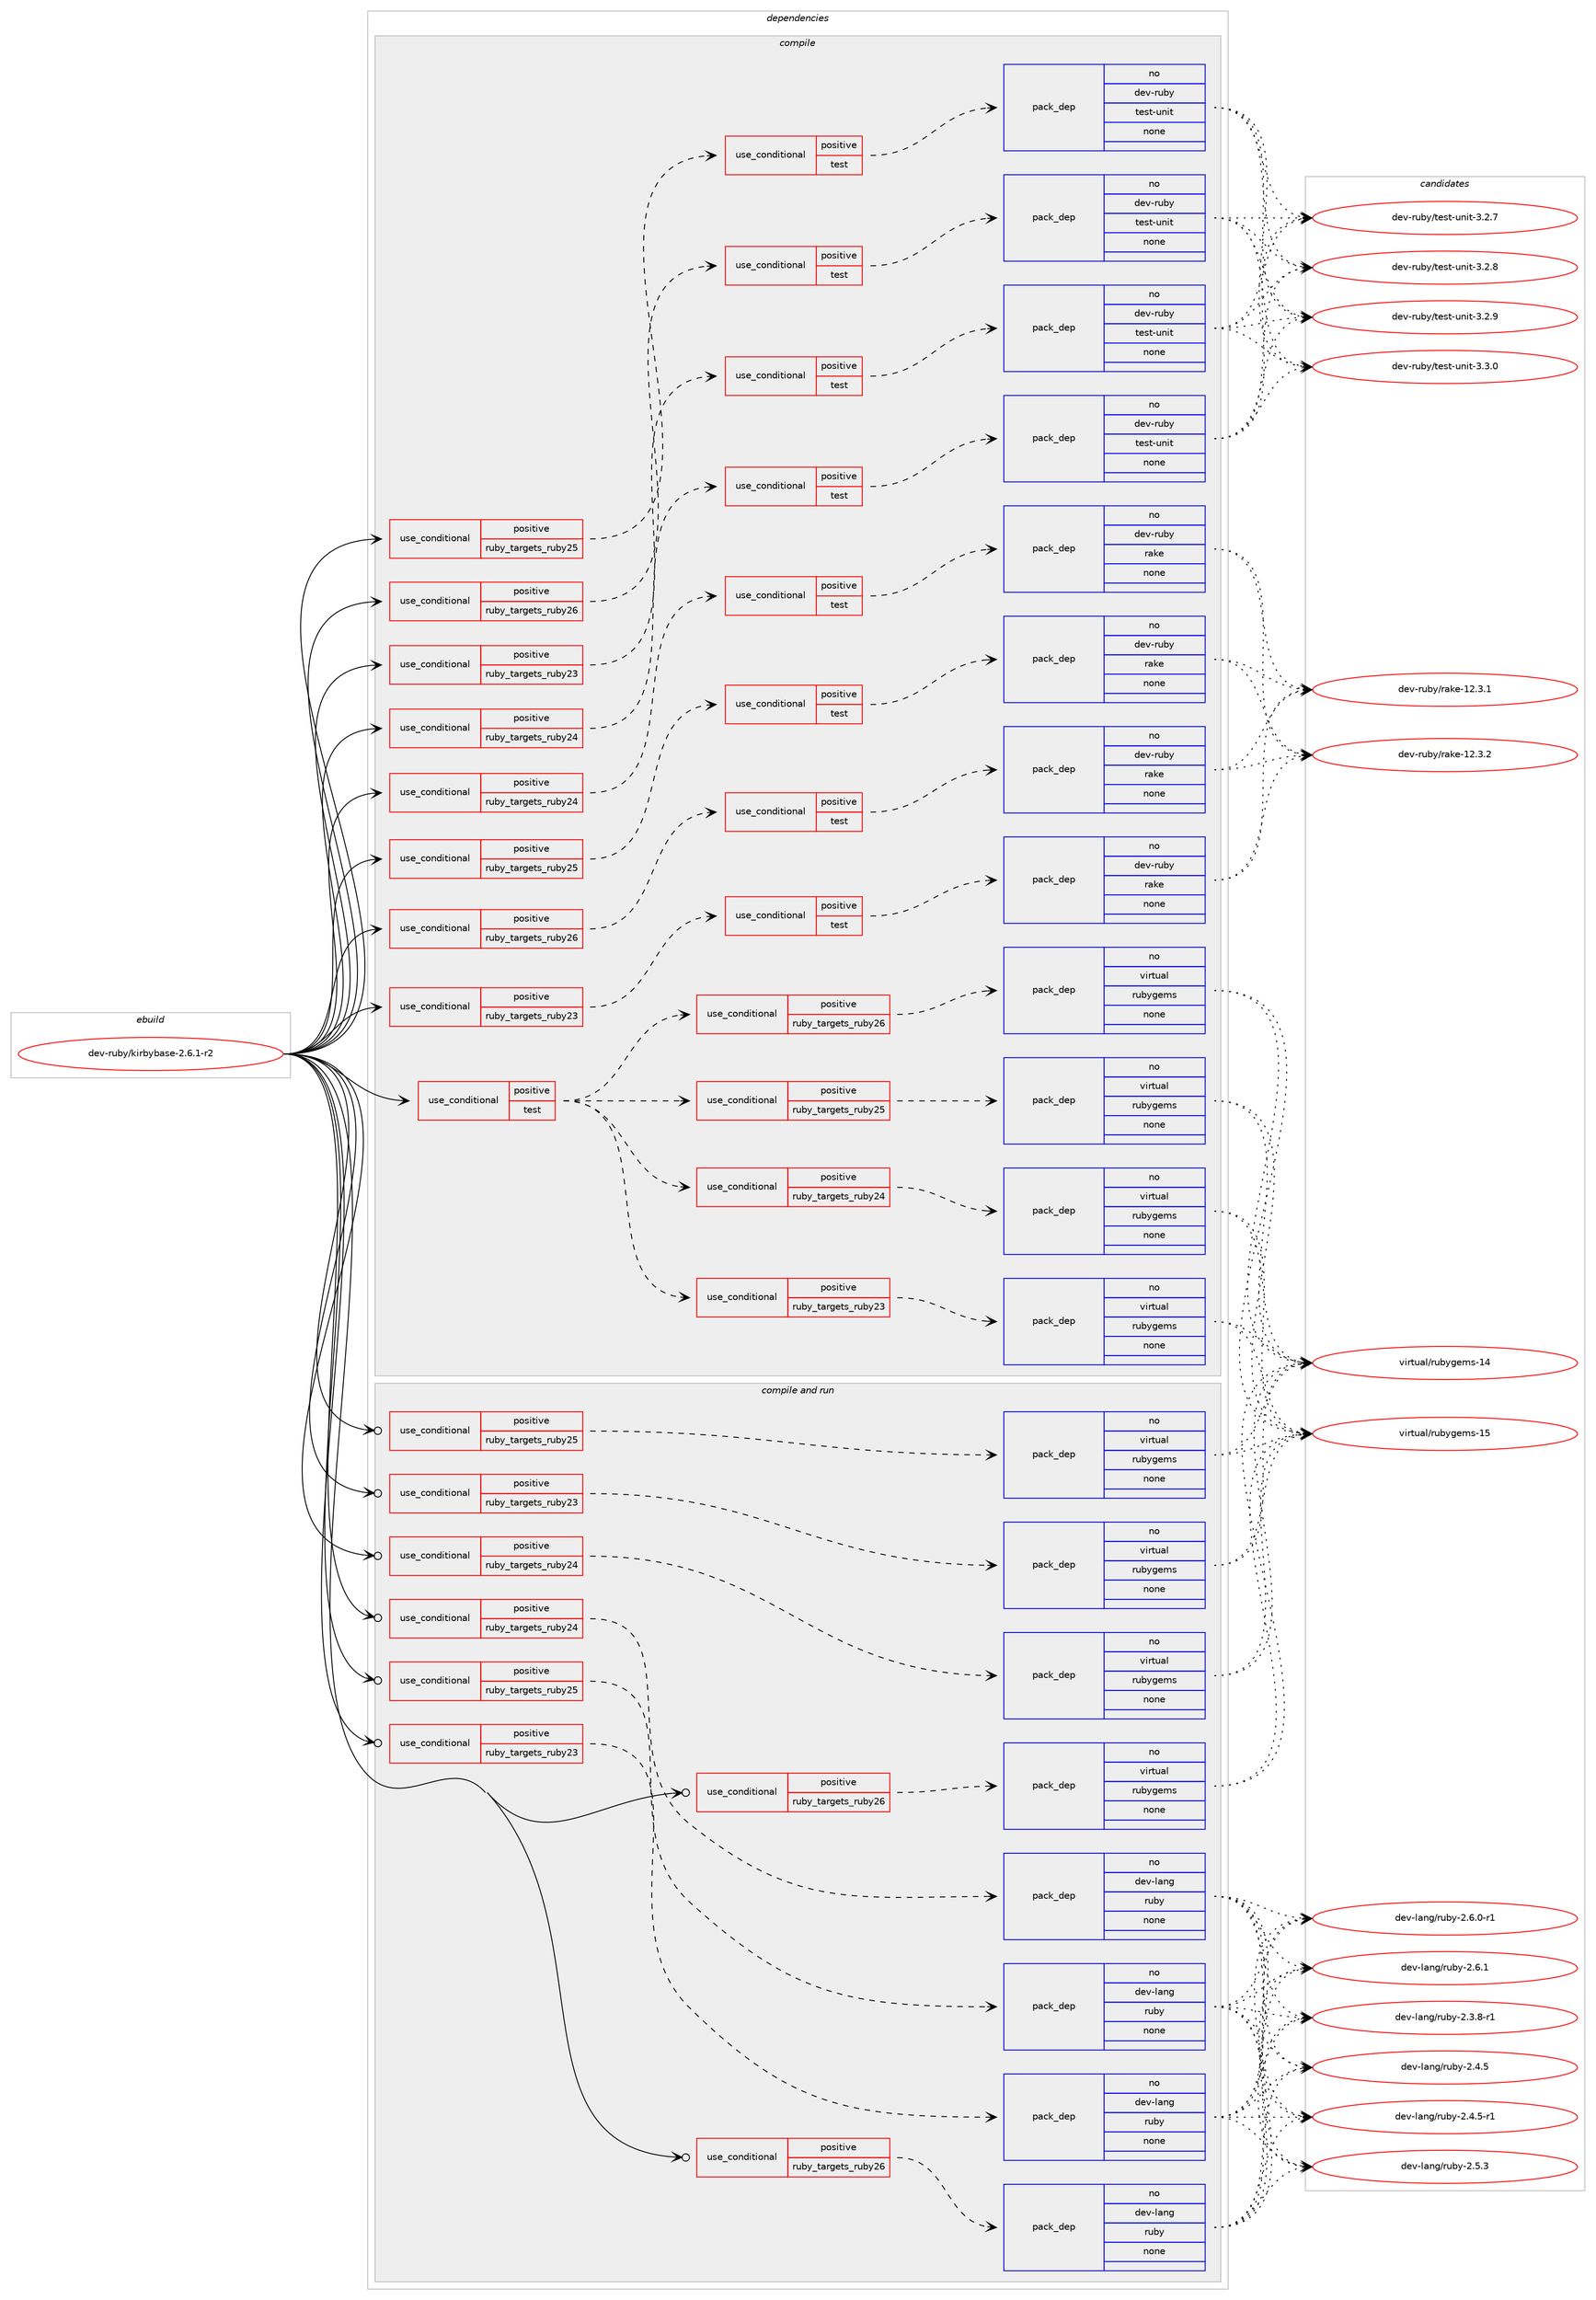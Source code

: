 digraph prolog {

# *************
# Graph options
# *************

newrank=true;
concentrate=true;
compound=true;
graph [rankdir=LR,fontname=Helvetica,fontsize=10,ranksep=1.5];#, ranksep=2.5, nodesep=0.2];
edge  [arrowhead=vee];
node  [fontname=Helvetica,fontsize=10];

# **********
# The ebuild
# **********

subgraph cluster_leftcol {
color=gray;
rank=same;
label=<<i>ebuild</i>>;
id [label="dev-ruby/kirbybase-2.6.1-r2", color=red, width=4, href="../dev-ruby/kirbybase-2.6.1-r2.svg"];
}

# ****************
# The dependencies
# ****************

subgraph cluster_midcol {
color=gray;
label=<<i>dependencies</i>>;
subgraph cluster_compile {
fillcolor="#eeeeee";
style=filled;
label=<<i>compile</i>>;
subgraph cond403735 {
dependency1500917 [label=<<TABLE BORDER="0" CELLBORDER="1" CELLSPACING="0" CELLPADDING="4"><TR><TD ROWSPAN="3" CELLPADDING="10">use_conditional</TD></TR><TR><TD>positive</TD></TR><TR><TD>ruby_targets_ruby23</TD></TR></TABLE>>, shape=none, color=red];
subgraph cond403736 {
dependency1500918 [label=<<TABLE BORDER="0" CELLBORDER="1" CELLSPACING="0" CELLPADDING="4"><TR><TD ROWSPAN="3" CELLPADDING="10">use_conditional</TD></TR><TR><TD>positive</TD></TR><TR><TD>test</TD></TR></TABLE>>, shape=none, color=red];
subgraph pack1073721 {
dependency1500919 [label=<<TABLE BORDER="0" CELLBORDER="1" CELLSPACING="0" CELLPADDING="4" WIDTH="220"><TR><TD ROWSPAN="6" CELLPADDING="30">pack_dep</TD></TR><TR><TD WIDTH="110">no</TD></TR><TR><TD>dev-ruby</TD></TR><TR><TD>rake</TD></TR><TR><TD>none</TD></TR><TR><TD></TD></TR></TABLE>>, shape=none, color=blue];
}
dependency1500918:e -> dependency1500919:w [weight=20,style="dashed",arrowhead="vee"];
}
dependency1500917:e -> dependency1500918:w [weight=20,style="dashed",arrowhead="vee"];
}
id:e -> dependency1500917:w [weight=20,style="solid",arrowhead="vee"];
subgraph cond403737 {
dependency1500920 [label=<<TABLE BORDER="0" CELLBORDER="1" CELLSPACING="0" CELLPADDING="4"><TR><TD ROWSPAN="3" CELLPADDING="10">use_conditional</TD></TR><TR><TD>positive</TD></TR><TR><TD>ruby_targets_ruby23</TD></TR></TABLE>>, shape=none, color=red];
subgraph cond403738 {
dependency1500921 [label=<<TABLE BORDER="0" CELLBORDER="1" CELLSPACING="0" CELLPADDING="4"><TR><TD ROWSPAN="3" CELLPADDING="10">use_conditional</TD></TR><TR><TD>positive</TD></TR><TR><TD>test</TD></TR></TABLE>>, shape=none, color=red];
subgraph pack1073722 {
dependency1500922 [label=<<TABLE BORDER="0" CELLBORDER="1" CELLSPACING="0" CELLPADDING="4" WIDTH="220"><TR><TD ROWSPAN="6" CELLPADDING="30">pack_dep</TD></TR><TR><TD WIDTH="110">no</TD></TR><TR><TD>dev-ruby</TD></TR><TR><TD>test-unit</TD></TR><TR><TD>none</TD></TR><TR><TD></TD></TR></TABLE>>, shape=none, color=blue];
}
dependency1500921:e -> dependency1500922:w [weight=20,style="dashed",arrowhead="vee"];
}
dependency1500920:e -> dependency1500921:w [weight=20,style="dashed",arrowhead="vee"];
}
id:e -> dependency1500920:w [weight=20,style="solid",arrowhead="vee"];
subgraph cond403739 {
dependency1500923 [label=<<TABLE BORDER="0" CELLBORDER="1" CELLSPACING="0" CELLPADDING="4"><TR><TD ROWSPAN="3" CELLPADDING="10">use_conditional</TD></TR><TR><TD>positive</TD></TR><TR><TD>ruby_targets_ruby24</TD></TR></TABLE>>, shape=none, color=red];
subgraph cond403740 {
dependency1500924 [label=<<TABLE BORDER="0" CELLBORDER="1" CELLSPACING="0" CELLPADDING="4"><TR><TD ROWSPAN="3" CELLPADDING="10">use_conditional</TD></TR><TR><TD>positive</TD></TR><TR><TD>test</TD></TR></TABLE>>, shape=none, color=red];
subgraph pack1073723 {
dependency1500925 [label=<<TABLE BORDER="0" CELLBORDER="1" CELLSPACING="0" CELLPADDING="4" WIDTH="220"><TR><TD ROWSPAN="6" CELLPADDING="30">pack_dep</TD></TR><TR><TD WIDTH="110">no</TD></TR><TR><TD>dev-ruby</TD></TR><TR><TD>rake</TD></TR><TR><TD>none</TD></TR><TR><TD></TD></TR></TABLE>>, shape=none, color=blue];
}
dependency1500924:e -> dependency1500925:w [weight=20,style="dashed",arrowhead="vee"];
}
dependency1500923:e -> dependency1500924:w [weight=20,style="dashed",arrowhead="vee"];
}
id:e -> dependency1500923:w [weight=20,style="solid",arrowhead="vee"];
subgraph cond403741 {
dependency1500926 [label=<<TABLE BORDER="0" CELLBORDER="1" CELLSPACING="0" CELLPADDING="4"><TR><TD ROWSPAN="3" CELLPADDING="10">use_conditional</TD></TR><TR><TD>positive</TD></TR><TR><TD>ruby_targets_ruby24</TD></TR></TABLE>>, shape=none, color=red];
subgraph cond403742 {
dependency1500927 [label=<<TABLE BORDER="0" CELLBORDER="1" CELLSPACING="0" CELLPADDING="4"><TR><TD ROWSPAN="3" CELLPADDING="10">use_conditional</TD></TR><TR><TD>positive</TD></TR><TR><TD>test</TD></TR></TABLE>>, shape=none, color=red];
subgraph pack1073724 {
dependency1500928 [label=<<TABLE BORDER="0" CELLBORDER="1" CELLSPACING="0" CELLPADDING="4" WIDTH="220"><TR><TD ROWSPAN="6" CELLPADDING="30">pack_dep</TD></TR><TR><TD WIDTH="110">no</TD></TR><TR><TD>dev-ruby</TD></TR><TR><TD>test-unit</TD></TR><TR><TD>none</TD></TR><TR><TD></TD></TR></TABLE>>, shape=none, color=blue];
}
dependency1500927:e -> dependency1500928:w [weight=20,style="dashed",arrowhead="vee"];
}
dependency1500926:e -> dependency1500927:w [weight=20,style="dashed",arrowhead="vee"];
}
id:e -> dependency1500926:w [weight=20,style="solid",arrowhead="vee"];
subgraph cond403743 {
dependency1500929 [label=<<TABLE BORDER="0" CELLBORDER="1" CELLSPACING="0" CELLPADDING="4"><TR><TD ROWSPAN="3" CELLPADDING="10">use_conditional</TD></TR><TR><TD>positive</TD></TR><TR><TD>ruby_targets_ruby25</TD></TR></TABLE>>, shape=none, color=red];
subgraph cond403744 {
dependency1500930 [label=<<TABLE BORDER="0" CELLBORDER="1" CELLSPACING="0" CELLPADDING="4"><TR><TD ROWSPAN="3" CELLPADDING="10">use_conditional</TD></TR><TR><TD>positive</TD></TR><TR><TD>test</TD></TR></TABLE>>, shape=none, color=red];
subgraph pack1073725 {
dependency1500931 [label=<<TABLE BORDER="0" CELLBORDER="1" CELLSPACING="0" CELLPADDING="4" WIDTH="220"><TR><TD ROWSPAN="6" CELLPADDING="30">pack_dep</TD></TR><TR><TD WIDTH="110">no</TD></TR><TR><TD>dev-ruby</TD></TR><TR><TD>rake</TD></TR><TR><TD>none</TD></TR><TR><TD></TD></TR></TABLE>>, shape=none, color=blue];
}
dependency1500930:e -> dependency1500931:w [weight=20,style="dashed",arrowhead="vee"];
}
dependency1500929:e -> dependency1500930:w [weight=20,style="dashed",arrowhead="vee"];
}
id:e -> dependency1500929:w [weight=20,style="solid",arrowhead="vee"];
subgraph cond403745 {
dependency1500932 [label=<<TABLE BORDER="0" CELLBORDER="1" CELLSPACING="0" CELLPADDING="4"><TR><TD ROWSPAN="3" CELLPADDING="10">use_conditional</TD></TR><TR><TD>positive</TD></TR><TR><TD>ruby_targets_ruby25</TD></TR></TABLE>>, shape=none, color=red];
subgraph cond403746 {
dependency1500933 [label=<<TABLE BORDER="0" CELLBORDER="1" CELLSPACING="0" CELLPADDING="4"><TR><TD ROWSPAN="3" CELLPADDING="10">use_conditional</TD></TR><TR><TD>positive</TD></TR><TR><TD>test</TD></TR></TABLE>>, shape=none, color=red];
subgraph pack1073726 {
dependency1500934 [label=<<TABLE BORDER="0" CELLBORDER="1" CELLSPACING="0" CELLPADDING="4" WIDTH="220"><TR><TD ROWSPAN="6" CELLPADDING="30">pack_dep</TD></TR><TR><TD WIDTH="110">no</TD></TR><TR><TD>dev-ruby</TD></TR><TR><TD>test-unit</TD></TR><TR><TD>none</TD></TR><TR><TD></TD></TR></TABLE>>, shape=none, color=blue];
}
dependency1500933:e -> dependency1500934:w [weight=20,style="dashed",arrowhead="vee"];
}
dependency1500932:e -> dependency1500933:w [weight=20,style="dashed",arrowhead="vee"];
}
id:e -> dependency1500932:w [weight=20,style="solid",arrowhead="vee"];
subgraph cond403747 {
dependency1500935 [label=<<TABLE BORDER="0" CELLBORDER="1" CELLSPACING="0" CELLPADDING="4"><TR><TD ROWSPAN="3" CELLPADDING="10">use_conditional</TD></TR><TR><TD>positive</TD></TR><TR><TD>ruby_targets_ruby26</TD></TR></TABLE>>, shape=none, color=red];
subgraph cond403748 {
dependency1500936 [label=<<TABLE BORDER="0" CELLBORDER="1" CELLSPACING="0" CELLPADDING="4"><TR><TD ROWSPAN="3" CELLPADDING="10">use_conditional</TD></TR><TR><TD>positive</TD></TR><TR><TD>test</TD></TR></TABLE>>, shape=none, color=red];
subgraph pack1073727 {
dependency1500937 [label=<<TABLE BORDER="0" CELLBORDER="1" CELLSPACING="0" CELLPADDING="4" WIDTH="220"><TR><TD ROWSPAN="6" CELLPADDING="30">pack_dep</TD></TR><TR><TD WIDTH="110">no</TD></TR><TR><TD>dev-ruby</TD></TR><TR><TD>rake</TD></TR><TR><TD>none</TD></TR><TR><TD></TD></TR></TABLE>>, shape=none, color=blue];
}
dependency1500936:e -> dependency1500937:w [weight=20,style="dashed",arrowhead="vee"];
}
dependency1500935:e -> dependency1500936:w [weight=20,style="dashed",arrowhead="vee"];
}
id:e -> dependency1500935:w [weight=20,style="solid",arrowhead="vee"];
subgraph cond403749 {
dependency1500938 [label=<<TABLE BORDER="0" CELLBORDER="1" CELLSPACING="0" CELLPADDING="4"><TR><TD ROWSPAN="3" CELLPADDING="10">use_conditional</TD></TR><TR><TD>positive</TD></TR><TR><TD>ruby_targets_ruby26</TD></TR></TABLE>>, shape=none, color=red];
subgraph cond403750 {
dependency1500939 [label=<<TABLE BORDER="0" CELLBORDER="1" CELLSPACING="0" CELLPADDING="4"><TR><TD ROWSPAN="3" CELLPADDING="10">use_conditional</TD></TR><TR><TD>positive</TD></TR><TR><TD>test</TD></TR></TABLE>>, shape=none, color=red];
subgraph pack1073728 {
dependency1500940 [label=<<TABLE BORDER="0" CELLBORDER="1" CELLSPACING="0" CELLPADDING="4" WIDTH="220"><TR><TD ROWSPAN="6" CELLPADDING="30">pack_dep</TD></TR><TR><TD WIDTH="110">no</TD></TR><TR><TD>dev-ruby</TD></TR><TR><TD>test-unit</TD></TR><TR><TD>none</TD></TR><TR><TD></TD></TR></TABLE>>, shape=none, color=blue];
}
dependency1500939:e -> dependency1500940:w [weight=20,style="dashed",arrowhead="vee"];
}
dependency1500938:e -> dependency1500939:w [weight=20,style="dashed",arrowhead="vee"];
}
id:e -> dependency1500938:w [weight=20,style="solid",arrowhead="vee"];
subgraph cond403751 {
dependency1500941 [label=<<TABLE BORDER="0" CELLBORDER="1" CELLSPACING="0" CELLPADDING="4"><TR><TD ROWSPAN="3" CELLPADDING="10">use_conditional</TD></TR><TR><TD>positive</TD></TR><TR><TD>test</TD></TR></TABLE>>, shape=none, color=red];
subgraph cond403752 {
dependency1500942 [label=<<TABLE BORDER="0" CELLBORDER="1" CELLSPACING="0" CELLPADDING="4"><TR><TD ROWSPAN="3" CELLPADDING="10">use_conditional</TD></TR><TR><TD>positive</TD></TR><TR><TD>ruby_targets_ruby23</TD></TR></TABLE>>, shape=none, color=red];
subgraph pack1073729 {
dependency1500943 [label=<<TABLE BORDER="0" CELLBORDER="1" CELLSPACING="0" CELLPADDING="4" WIDTH="220"><TR><TD ROWSPAN="6" CELLPADDING="30">pack_dep</TD></TR><TR><TD WIDTH="110">no</TD></TR><TR><TD>virtual</TD></TR><TR><TD>rubygems</TD></TR><TR><TD>none</TD></TR><TR><TD></TD></TR></TABLE>>, shape=none, color=blue];
}
dependency1500942:e -> dependency1500943:w [weight=20,style="dashed",arrowhead="vee"];
}
dependency1500941:e -> dependency1500942:w [weight=20,style="dashed",arrowhead="vee"];
subgraph cond403753 {
dependency1500944 [label=<<TABLE BORDER="0" CELLBORDER="1" CELLSPACING="0" CELLPADDING="4"><TR><TD ROWSPAN="3" CELLPADDING="10">use_conditional</TD></TR><TR><TD>positive</TD></TR><TR><TD>ruby_targets_ruby24</TD></TR></TABLE>>, shape=none, color=red];
subgraph pack1073730 {
dependency1500945 [label=<<TABLE BORDER="0" CELLBORDER="1" CELLSPACING="0" CELLPADDING="4" WIDTH="220"><TR><TD ROWSPAN="6" CELLPADDING="30">pack_dep</TD></TR><TR><TD WIDTH="110">no</TD></TR><TR><TD>virtual</TD></TR><TR><TD>rubygems</TD></TR><TR><TD>none</TD></TR><TR><TD></TD></TR></TABLE>>, shape=none, color=blue];
}
dependency1500944:e -> dependency1500945:w [weight=20,style="dashed",arrowhead="vee"];
}
dependency1500941:e -> dependency1500944:w [weight=20,style="dashed",arrowhead="vee"];
subgraph cond403754 {
dependency1500946 [label=<<TABLE BORDER="0" CELLBORDER="1" CELLSPACING="0" CELLPADDING="4"><TR><TD ROWSPAN="3" CELLPADDING="10">use_conditional</TD></TR><TR><TD>positive</TD></TR><TR><TD>ruby_targets_ruby25</TD></TR></TABLE>>, shape=none, color=red];
subgraph pack1073731 {
dependency1500947 [label=<<TABLE BORDER="0" CELLBORDER="1" CELLSPACING="0" CELLPADDING="4" WIDTH="220"><TR><TD ROWSPAN="6" CELLPADDING="30">pack_dep</TD></TR><TR><TD WIDTH="110">no</TD></TR><TR><TD>virtual</TD></TR><TR><TD>rubygems</TD></TR><TR><TD>none</TD></TR><TR><TD></TD></TR></TABLE>>, shape=none, color=blue];
}
dependency1500946:e -> dependency1500947:w [weight=20,style="dashed",arrowhead="vee"];
}
dependency1500941:e -> dependency1500946:w [weight=20,style="dashed",arrowhead="vee"];
subgraph cond403755 {
dependency1500948 [label=<<TABLE BORDER="0" CELLBORDER="1" CELLSPACING="0" CELLPADDING="4"><TR><TD ROWSPAN="3" CELLPADDING="10">use_conditional</TD></TR><TR><TD>positive</TD></TR><TR><TD>ruby_targets_ruby26</TD></TR></TABLE>>, shape=none, color=red];
subgraph pack1073732 {
dependency1500949 [label=<<TABLE BORDER="0" CELLBORDER="1" CELLSPACING="0" CELLPADDING="4" WIDTH="220"><TR><TD ROWSPAN="6" CELLPADDING="30">pack_dep</TD></TR><TR><TD WIDTH="110">no</TD></TR><TR><TD>virtual</TD></TR><TR><TD>rubygems</TD></TR><TR><TD>none</TD></TR><TR><TD></TD></TR></TABLE>>, shape=none, color=blue];
}
dependency1500948:e -> dependency1500949:w [weight=20,style="dashed",arrowhead="vee"];
}
dependency1500941:e -> dependency1500948:w [weight=20,style="dashed",arrowhead="vee"];
}
id:e -> dependency1500941:w [weight=20,style="solid",arrowhead="vee"];
}
subgraph cluster_compileandrun {
fillcolor="#eeeeee";
style=filled;
label=<<i>compile and run</i>>;
subgraph cond403756 {
dependency1500950 [label=<<TABLE BORDER="0" CELLBORDER="1" CELLSPACING="0" CELLPADDING="4"><TR><TD ROWSPAN="3" CELLPADDING="10">use_conditional</TD></TR><TR><TD>positive</TD></TR><TR><TD>ruby_targets_ruby23</TD></TR></TABLE>>, shape=none, color=red];
subgraph pack1073733 {
dependency1500951 [label=<<TABLE BORDER="0" CELLBORDER="1" CELLSPACING="0" CELLPADDING="4" WIDTH="220"><TR><TD ROWSPAN="6" CELLPADDING="30">pack_dep</TD></TR><TR><TD WIDTH="110">no</TD></TR><TR><TD>dev-lang</TD></TR><TR><TD>ruby</TD></TR><TR><TD>none</TD></TR><TR><TD></TD></TR></TABLE>>, shape=none, color=blue];
}
dependency1500950:e -> dependency1500951:w [weight=20,style="dashed",arrowhead="vee"];
}
id:e -> dependency1500950:w [weight=20,style="solid",arrowhead="odotvee"];
subgraph cond403757 {
dependency1500952 [label=<<TABLE BORDER="0" CELLBORDER="1" CELLSPACING="0" CELLPADDING="4"><TR><TD ROWSPAN="3" CELLPADDING="10">use_conditional</TD></TR><TR><TD>positive</TD></TR><TR><TD>ruby_targets_ruby23</TD></TR></TABLE>>, shape=none, color=red];
subgraph pack1073734 {
dependency1500953 [label=<<TABLE BORDER="0" CELLBORDER="1" CELLSPACING="0" CELLPADDING="4" WIDTH="220"><TR><TD ROWSPAN="6" CELLPADDING="30">pack_dep</TD></TR><TR><TD WIDTH="110">no</TD></TR><TR><TD>virtual</TD></TR><TR><TD>rubygems</TD></TR><TR><TD>none</TD></TR><TR><TD></TD></TR></TABLE>>, shape=none, color=blue];
}
dependency1500952:e -> dependency1500953:w [weight=20,style="dashed",arrowhead="vee"];
}
id:e -> dependency1500952:w [weight=20,style="solid",arrowhead="odotvee"];
subgraph cond403758 {
dependency1500954 [label=<<TABLE BORDER="0" CELLBORDER="1" CELLSPACING="0" CELLPADDING="4"><TR><TD ROWSPAN="3" CELLPADDING="10">use_conditional</TD></TR><TR><TD>positive</TD></TR><TR><TD>ruby_targets_ruby24</TD></TR></TABLE>>, shape=none, color=red];
subgraph pack1073735 {
dependency1500955 [label=<<TABLE BORDER="0" CELLBORDER="1" CELLSPACING="0" CELLPADDING="4" WIDTH="220"><TR><TD ROWSPAN="6" CELLPADDING="30">pack_dep</TD></TR><TR><TD WIDTH="110">no</TD></TR><TR><TD>dev-lang</TD></TR><TR><TD>ruby</TD></TR><TR><TD>none</TD></TR><TR><TD></TD></TR></TABLE>>, shape=none, color=blue];
}
dependency1500954:e -> dependency1500955:w [weight=20,style="dashed",arrowhead="vee"];
}
id:e -> dependency1500954:w [weight=20,style="solid",arrowhead="odotvee"];
subgraph cond403759 {
dependency1500956 [label=<<TABLE BORDER="0" CELLBORDER="1" CELLSPACING="0" CELLPADDING="4"><TR><TD ROWSPAN="3" CELLPADDING="10">use_conditional</TD></TR><TR><TD>positive</TD></TR><TR><TD>ruby_targets_ruby24</TD></TR></TABLE>>, shape=none, color=red];
subgraph pack1073736 {
dependency1500957 [label=<<TABLE BORDER="0" CELLBORDER="1" CELLSPACING="0" CELLPADDING="4" WIDTH="220"><TR><TD ROWSPAN="6" CELLPADDING="30">pack_dep</TD></TR><TR><TD WIDTH="110">no</TD></TR><TR><TD>virtual</TD></TR><TR><TD>rubygems</TD></TR><TR><TD>none</TD></TR><TR><TD></TD></TR></TABLE>>, shape=none, color=blue];
}
dependency1500956:e -> dependency1500957:w [weight=20,style="dashed",arrowhead="vee"];
}
id:e -> dependency1500956:w [weight=20,style="solid",arrowhead="odotvee"];
subgraph cond403760 {
dependency1500958 [label=<<TABLE BORDER="0" CELLBORDER="1" CELLSPACING="0" CELLPADDING="4"><TR><TD ROWSPAN="3" CELLPADDING="10">use_conditional</TD></TR><TR><TD>positive</TD></TR><TR><TD>ruby_targets_ruby25</TD></TR></TABLE>>, shape=none, color=red];
subgraph pack1073737 {
dependency1500959 [label=<<TABLE BORDER="0" CELLBORDER="1" CELLSPACING="0" CELLPADDING="4" WIDTH="220"><TR><TD ROWSPAN="6" CELLPADDING="30">pack_dep</TD></TR><TR><TD WIDTH="110">no</TD></TR><TR><TD>dev-lang</TD></TR><TR><TD>ruby</TD></TR><TR><TD>none</TD></TR><TR><TD></TD></TR></TABLE>>, shape=none, color=blue];
}
dependency1500958:e -> dependency1500959:w [weight=20,style="dashed",arrowhead="vee"];
}
id:e -> dependency1500958:w [weight=20,style="solid",arrowhead="odotvee"];
subgraph cond403761 {
dependency1500960 [label=<<TABLE BORDER="0" CELLBORDER="1" CELLSPACING="0" CELLPADDING="4"><TR><TD ROWSPAN="3" CELLPADDING="10">use_conditional</TD></TR><TR><TD>positive</TD></TR><TR><TD>ruby_targets_ruby25</TD></TR></TABLE>>, shape=none, color=red];
subgraph pack1073738 {
dependency1500961 [label=<<TABLE BORDER="0" CELLBORDER="1" CELLSPACING="0" CELLPADDING="4" WIDTH="220"><TR><TD ROWSPAN="6" CELLPADDING="30">pack_dep</TD></TR><TR><TD WIDTH="110">no</TD></TR><TR><TD>virtual</TD></TR><TR><TD>rubygems</TD></TR><TR><TD>none</TD></TR><TR><TD></TD></TR></TABLE>>, shape=none, color=blue];
}
dependency1500960:e -> dependency1500961:w [weight=20,style="dashed",arrowhead="vee"];
}
id:e -> dependency1500960:w [weight=20,style="solid",arrowhead="odotvee"];
subgraph cond403762 {
dependency1500962 [label=<<TABLE BORDER="0" CELLBORDER="1" CELLSPACING="0" CELLPADDING="4"><TR><TD ROWSPAN="3" CELLPADDING="10">use_conditional</TD></TR><TR><TD>positive</TD></TR><TR><TD>ruby_targets_ruby26</TD></TR></TABLE>>, shape=none, color=red];
subgraph pack1073739 {
dependency1500963 [label=<<TABLE BORDER="0" CELLBORDER="1" CELLSPACING="0" CELLPADDING="4" WIDTH="220"><TR><TD ROWSPAN="6" CELLPADDING="30">pack_dep</TD></TR><TR><TD WIDTH="110">no</TD></TR><TR><TD>dev-lang</TD></TR><TR><TD>ruby</TD></TR><TR><TD>none</TD></TR><TR><TD></TD></TR></TABLE>>, shape=none, color=blue];
}
dependency1500962:e -> dependency1500963:w [weight=20,style="dashed",arrowhead="vee"];
}
id:e -> dependency1500962:w [weight=20,style="solid",arrowhead="odotvee"];
subgraph cond403763 {
dependency1500964 [label=<<TABLE BORDER="0" CELLBORDER="1" CELLSPACING="0" CELLPADDING="4"><TR><TD ROWSPAN="3" CELLPADDING="10">use_conditional</TD></TR><TR><TD>positive</TD></TR><TR><TD>ruby_targets_ruby26</TD></TR></TABLE>>, shape=none, color=red];
subgraph pack1073740 {
dependency1500965 [label=<<TABLE BORDER="0" CELLBORDER="1" CELLSPACING="0" CELLPADDING="4" WIDTH="220"><TR><TD ROWSPAN="6" CELLPADDING="30">pack_dep</TD></TR><TR><TD WIDTH="110">no</TD></TR><TR><TD>virtual</TD></TR><TR><TD>rubygems</TD></TR><TR><TD>none</TD></TR><TR><TD></TD></TR></TABLE>>, shape=none, color=blue];
}
dependency1500964:e -> dependency1500965:w [weight=20,style="dashed",arrowhead="vee"];
}
id:e -> dependency1500964:w [weight=20,style="solid",arrowhead="odotvee"];
}
subgraph cluster_run {
fillcolor="#eeeeee";
style=filled;
label=<<i>run</i>>;
}
}

# **************
# The candidates
# **************

subgraph cluster_choices {
rank=same;
color=gray;
label=<<i>candidates</i>>;

subgraph choice1073721 {
color=black;
nodesep=1;
choice1001011184511411798121471149710710145495046514649 [label="dev-ruby/rake-12.3.1", color=red, width=4,href="../dev-ruby/rake-12.3.1.svg"];
choice1001011184511411798121471149710710145495046514650 [label="dev-ruby/rake-12.3.2", color=red, width=4,href="../dev-ruby/rake-12.3.2.svg"];
dependency1500919:e -> choice1001011184511411798121471149710710145495046514649:w [style=dotted,weight="100"];
dependency1500919:e -> choice1001011184511411798121471149710710145495046514650:w [style=dotted,weight="100"];
}
subgraph choice1073722 {
color=black;
nodesep=1;
choice10010111845114117981214711610111511645117110105116455146504655 [label="dev-ruby/test-unit-3.2.7", color=red, width=4,href="../dev-ruby/test-unit-3.2.7.svg"];
choice10010111845114117981214711610111511645117110105116455146504656 [label="dev-ruby/test-unit-3.2.8", color=red, width=4,href="../dev-ruby/test-unit-3.2.8.svg"];
choice10010111845114117981214711610111511645117110105116455146504657 [label="dev-ruby/test-unit-3.2.9", color=red, width=4,href="../dev-ruby/test-unit-3.2.9.svg"];
choice10010111845114117981214711610111511645117110105116455146514648 [label="dev-ruby/test-unit-3.3.0", color=red, width=4,href="../dev-ruby/test-unit-3.3.0.svg"];
dependency1500922:e -> choice10010111845114117981214711610111511645117110105116455146504655:w [style=dotted,weight="100"];
dependency1500922:e -> choice10010111845114117981214711610111511645117110105116455146504656:w [style=dotted,weight="100"];
dependency1500922:e -> choice10010111845114117981214711610111511645117110105116455146504657:w [style=dotted,weight="100"];
dependency1500922:e -> choice10010111845114117981214711610111511645117110105116455146514648:w [style=dotted,weight="100"];
}
subgraph choice1073723 {
color=black;
nodesep=1;
choice1001011184511411798121471149710710145495046514649 [label="dev-ruby/rake-12.3.1", color=red, width=4,href="../dev-ruby/rake-12.3.1.svg"];
choice1001011184511411798121471149710710145495046514650 [label="dev-ruby/rake-12.3.2", color=red, width=4,href="../dev-ruby/rake-12.3.2.svg"];
dependency1500925:e -> choice1001011184511411798121471149710710145495046514649:w [style=dotted,weight="100"];
dependency1500925:e -> choice1001011184511411798121471149710710145495046514650:w [style=dotted,weight="100"];
}
subgraph choice1073724 {
color=black;
nodesep=1;
choice10010111845114117981214711610111511645117110105116455146504655 [label="dev-ruby/test-unit-3.2.7", color=red, width=4,href="../dev-ruby/test-unit-3.2.7.svg"];
choice10010111845114117981214711610111511645117110105116455146504656 [label="dev-ruby/test-unit-3.2.8", color=red, width=4,href="../dev-ruby/test-unit-3.2.8.svg"];
choice10010111845114117981214711610111511645117110105116455146504657 [label="dev-ruby/test-unit-3.2.9", color=red, width=4,href="../dev-ruby/test-unit-3.2.9.svg"];
choice10010111845114117981214711610111511645117110105116455146514648 [label="dev-ruby/test-unit-3.3.0", color=red, width=4,href="../dev-ruby/test-unit-3.3.0.svg"];
dependency1500928:e -> choice10010111845114117981214711610111511645117110105116455146504655:w [style=dotted,weight="100"];
dependency1500928:e -> choice10010111845114117981214711610111511645117110105116455146504656:w [style=dotted,weight="100"];
dependency1500928:e -> choice10010111845114117981214711610111511645117110105116455146504657:w [style=dotted,weight="100"];
dependency1500928:e -> choice10010111845114117981214711610111511645117110105116455146514648:w [style=dotted,weight="100"];
}
subgraph choice1073725 {
color=black;
nodesep=1;
choice1001011184511411798121471149710710145495046514649 [label="dev-ruby/rake-12.3.1", color=red, width=4,href="../dev-ruby/rake-12.3.1.svg"];
choice1001011184511411798121471149710710145495046514650 [label="dev-ruby/rake-12.3.2", color=red, width=4,href="../dev-ruby/rake-12.3.2.svg"];
dependency1500931:e -> choice1001011184511411798121471149710710145495046514649:w [style=dotted,weight="100"];
dependency1500931:e -> choice1001011184511411798121471149710710145495046514650:w [style=dotted,weight="100"];
}
subgraph choice1073726 {
color=black;
nodesep=1;
choice10010111845114117981214711610111511645117110105116455146504655 [label="dev-ruby/test-unit-3.2.7", color=red, width=4,href="../dev-ruby/test-unit-3.2.7.svg"];
choice10010111845114117981214711610111511645117110105116455146504656 [label="dev-ruby/test-unit-3.2.8", color=red, width=4,href="../dev-ruby/test-unit-3.2.8.svg"];
choice10010111845114117981214711610111511645117110105116455146504657 [label="dev-ruby/test-unit-3.2.9", color=red, width=4,href="../dev-ruby/test-unit-3.2.9.svg"];
choice10010111845114117981214711610111511645117110105116455146514648 [label="dev-ruby/test-unit-3.3.0", color=red, width=4,href="../dev-ruby/test-unit-3.3.0.svg"];
dependency1500934:e -> choice10010111845114117981214711610111511645117110105116455146504655:w [style=dotted,weight="100"];
dependency1500934:e -> choice10010111845114117981214711610111511645117110105116455146504656:w [style=dotted,weight="100"];
dependency1500934:e -> choice10010111845114117981214711610111511645117110105116455146504657:w [style=dotted,weight="100"];
dependency1500934:e -> choice10010111845114117981214711610111511645117110105116455146514648:w [style=dotted,weight="100"];
}
subgraph choice1073727 {
color=black;
nodesep=1;
choice1001011184511411798121471149710710145495046514649 [label="dev-ruby/rake-12.3.1", color=red, width=4,href="../dev-ruby/rake-12.3.1.svg"];
choice1001011184511411798121471149710710145495046514650 [label="dev-ruby/rake-12.3.2", color=red, width=4,href="../dev-ruby/rake-12.3.2.svg"];
dependency1500937:e -> choice1001011184511411798121471149710710145495046514649:w [style=dotted,weight="100"];
dependency1500937:e -> choice1001011184511411798121471149710710145495046514650:w [style=dotted,weight="100"];
}
subgraph choice1073728 {
color=black;
nodesep=1;
choice10010111845114117981214711610111511645117110105116455146504655 [label="dev-ruby/test-unit-3.2.7", color=red, width=4,href="../dev-ruby/test-unit-3.2.7.svg"];
choice10010111845114117981214711610111511645117110105116455146504656 [label="dev-ruby/test-unit-3.2.8", color=red, width=4,href="../dev-ruby/test-unit-3.2.8.svg"];
choice10010111845114117981214711610111511645117110105116455146504657 [label="dev-ruby/test-unit-3.2.9", color=red, width=4,href="../dev-ruby/test-unit-3.2.9.svg"];
choice10010111845114117981214711610111511645117110105116455146514648 [label="dev-ruby/test-unit-3.3.0", color=red, width=4,href="../dev-ruby/test-unit-3.3.0.svg"];
dependency1500940:e -> choice10010111845114117981214711610111511645117110105116455146504655:w [style=dotted,weight="100"];
dependency1500940:e -> choice10010111845114117981214711610111511645117110105116455146504656:w [style=dotted,weight="100"];
dependency1500940:e -> choice10010111845114117981214711610111511645117110105116455146504657:w [style=dotted,weight="100"];
dependency1500940:e -> choice10010111845114117981214711610111511645117110105116455146514648:w [style=dotted,weight="100"];
}
subgraph choice1073729 {
color=black;
nodesep=1;
choice118105114116117971084711411798121103101109115454952 [label="virtual/rubygems-14", color=red, width=4,href="../virtual/rubygems-14.svg"];
choice118105114116117971084711411798121103101109115454953 [label="virtual/rubygems-15", color=red, width=4,href="../virtual/rubygems-15.svg"];
dependency1500943:e -> choice118105114116117971084711411798121103101109115454952:w [style=dotted,weight="100"];
dependency1500943:e -> choice118105114116117971084711411798121103101109115454953:w [style=dotted,weight="100"];
}
subgraph choice1073730 {
color=black;
nodesep=1;
choice118105114116117971084711411798121103101109115454952 [label="virtual/rubygems-14", color=red, width=4,href="../virtual/rubygems-14.svg"];
choice118105114116117971084711411798121103101109115454953 [label="virtual/rubygems-15", color=red, width=4,href="../virtual/rubygems-15.svg"];
dependency1500945:e -> choice118105114116117971084711411798121103101109115454952:w [style=dotted,weight="100"];
dependency1500945:e -> choice118105114116117971084711411798121103101109115454953:w [style=dotted,weight="100"];
}
subgraph choice1073731 {
color=black;
nodesep=1;
choice118105114116117971084711411798121103101109115454952 [label="virtual/rubygems-14", color=red, width=4,href="../virtual/rubygems-14.svg"];
choice118105114116117971084711411798121103101109115454953 [label="virtual/rubygems-15", color=red, width=4,href="../virtual/rubygems-15.svg"];
dependency1500947:e -> choice118105114116117971084711411798121103101109115454952:w [style=dotted,weight="100"];
dependency1500947:e -> choice118105114116117971084711411798121103101109115454953:w [style=dotted,weight="100"];
}
subgraph choice1073732 {
color=black;
nodesep=1;
choice118105114116117971084711411798121103101109115454952 [label="virtual/rubygems-14", color=red, width=4,href="../virtual/rubygems-14.svg"];
choice118105114116117971084711411798121103101109115454953 [label="virtual/rubygems-15", color=red, width=4,href="../virtual/rubygems-15.svg"];
dependency1500949:e -> choice118105114116117971084711411798121103101109115454952:w [style=dotted,weight="100"];
dependency1500949:e -> choice118105114116117971084711411798121103101109115454953:w [style=dotted,weight="100"];
}
subgraph choice1073733 {
color=black;
nodesep=1;
choice100101118451089711010347114117981214550465146564511449 [label="dev-lang/ruby-2.3.8-r1", color=red, width=4,href="../dev-lang/ruby-2.3.8-r1.svg"];
choice10010111845108971101034711411798121455046524653 [label="dev-lang/ruby-2.4.5", color=red, width=4,href="../dev-lang/ruby-2.4.5.svg"];
choice100101118451089711010347114117981214550465246534511449 [label="dev-lang/ruby-2.4.5-r1", color=red, width=4,href="../dev-lang/ruby-2.4.5-r1.svg"];
choice10010111845108971101034711411798121455046534651 [label="dev-lang/ruby-2.5.3", color=red, width=4,href="../dev-lang/ruby-2.5.3.svg"];
choice100101118451089711010347114117981214550465446484511449 [label="dev-lang/ruby-2.6.0-r1", color=red, width=4,href="../dev-lang/ruby-2.6.0-r1.svg"];
choice10010111845108971101034711411798121455046544649 [label="dev-lang/ruby-2.6.1", color=red, width=4,href="../dev-lang/ruby-2.6.1.svg"];
dependency1500951:e -> choice100101118451089711010347114117981214550465146564511449:w [style=dotted,weight="100"];
dependency1500951:e -> choice10010111845108971101034711411798121455046524653:w [style=dotted,weight="100"];
dependency1500951:e -> choice100101118451089711010347114117981214550465246534511449:w [style=dotted,weight="100"];
dependency1500951:e -> choice10010111845108971101034711411798121455046534651:w [style=dotted,weight="100"];
dependency1500951:e -> choice100101118451089711010347114117981214550465446484511449:w [style=dotted,weight="100"];
dependency1500951:e -> choice10010111845108971101034711411798121455046544649:w [style=dotted,weight="100"];
}
subgraph choice1073734 {
color=black;
nodesep=1;
choice118105114116117971084711411798121103101109115454952 [label="virtual/rubygems-14", color=red, width=4,href="../virtual/rubygems-14.svg"];
choice118105114116117971084711411798121103101109115454953 [label="virtual/rubygems-15", color=red, width=4,href="../virtual/rubygems-15.svg"];
dependency1500953:e -> choice118105114116117971084711411798121103101109115454952:w [style=dotted,weight="100"];
dependency1500953:e -> choice118105114116117971084711411798121103101109115454953:w [style=dotted,weight="100"];
}
subgraph choice1073735 {
color=black;
nodesep=1;
choice100101118451089711010347114117981214550465146564511449 [label="dev-lang/ruby-2.3.8-r1", color=red, width=4,href="../dev-lang/ruby-2.3.8-r1.svg"];
choice10010111845108971101034711411798121455046524653 [label="dev-lang/ruby-2.4.5", color=red, width=4,href="../dev-lang/ruby-2.4.5.svg"];
choice100101118451089711010347114117981214550465246534511449 [label="dev-lang/ruby-2.4.5-r1", color=red, width=4,href="../dev-lang/ruby-2.4.5-r1.svg"];
choice10010111845108971101034711411798121455046534651 [label="dev-lang/ruby-2.5.3", color=red, width=4,href="../dev-lang/ruby-2.5.3.svg"];
choice100101118451089711010347114117981214550465446484511449 [label="dev-lang/ruby-2.6.0-r1", color=red, width=4,href="../dev-lang/ruby-2.6.0-r1.svg"];
choice10010111845108971101034711411798121455046544649 [label="dev-lang/ruby-2.6.1", color=red, width=4,href="../dev-lang/ruby-2.6.1.svg"];
dependency1500955:e -> choice100101118451089711010347114117981214550465146564511449:w [style=dotted,weight="100"];
dependency1500955:e -> choice10010111845108971101034711411798121455046524653:w [style=dotted,weight="100"];
dependency1500955:e -> choice100101118451089711010347114117981214550465246534511449:w [style=dotted,weight="100"];
dependency1500955:e -> choice10010111845108971101034711411798121455046534651:w [style=dotted,weight="100"];
dependency1500955:e -> choice100101118451089711010347114117981214550465446484511449:w [style=dotted,weight="100"];
dependency1500955:e -> choice10010111845108971101034711411798121455046544649:w [style=dotted,weight="100"];
}
subgraph choice1073736 {
color=black;
nodesep=1;
choice118105114116117971084711411798121103101109115454952 [label="virtual/rubygems-14", color=red, width=4,href="../virtual/rubygems-14.svg"];
choice118105114116117971084711411798121103101109115454953 [label="virtual/rubygems-15", color=red, width=4,href="../virtual/rubygems-15.svg"];
dependency1500957:e -> choice118105114116117971084711411798121103101109115454952:w [style=dotted,weight="100"];
dependency1500957:e -> choice118105114116117971084711411798121103101109115454953:w [style=dotted,weight="100"];
}
subgraph choice1073737 {
color=black;
nodesep=1;
choice100101118451089711010347114117981214550465146564511449 [label="dev-lang/ruby-2.3.8-r1", color=red, width=4,href="../dev-lang/ruby-2.3.8-r1.svg"];
choice10010111845108971101034711411798121455046524653 [label="dev-lang/ruby-2.4.5", color=red, width=4,href="../dev-lang/ruby-2.4.5.svg"];
choice100101118451089711010347114117981214550465246534511449 [label="dev-lang/ruby-2.4.5-r1", color=red, width=4,href="../dev-lang/ruby-2.4.5-r1.svg"];
choice10010111845108971101034711411798121455046534651 [label="dev-lang/ruby-2.5.3", color=red, width=4,href="../dev-lang/ruby-2.5.3.svg"];
choice100101118451089711010347114117981214550465446484511449 [label="dev-lang/ruby-2.6.0-r1", color=red, width=4,href="../dev-lang/ruby-2.6.0-r1.svg"];
choice10010111845108971101034711411798121455046544649 [label="dev-lang/ruby-2.6.1", color=red, width=4,href="../dev-lang/ruby-2.6.1.svg"];
dependency1500959:e -> choice100101118451089711010347114117981214550465146564511449:w [style=dotted,weight="100"];
dependency1500959:e -> choice10010111845108971101034711411798121455046524653:w [style=dotted,weight="100"];
dependency1500959:e -> choice100101118451089711010347114117981214550465246534511449:w [style=dotted,weight="100"];
dependency1500959:e -> choice10010111845108971101034711411798121455046534651:w [style=dotted,weight="100"];
dependency1500959:e -> choice100101118451089711010347114117981214550465446484511449:w [style=dotted,weight="100"];
dependency1500959:e -> choice10010111845108971101034711411798121455046544649:w [style=dotted,weight="100"];
}
subgraph choice1073738 {
color=black;
nodesep=1;
choice118105114116117971084711411798121103101109115454952 [label="virtual/rubygems-14", color=red, width=4,href="../virtual/rubygems-14.svg"];
choice118105114116117971084711411798121103101109115454953 [label="virtual/rubygems-15", color=red, width=4,href="../virtual/rubygems-15.svg"];
dependency1500961:e -> choice118105114116117971084711411798121103101109115454952:w [style=dotted,weight="100"];
dependency1500961:e -> choice118105114116117971084711411798121103101109115454953:w [style=dotted,weight="100"];
}
subgraph choice1073739 {
color=black;
nodesep=1;
choice100101118451089711010347114117981214550465146564511449 [label="dev-lang/ruby-2.3.8-r1", color=red, width=4,href="../dev-lang/ruby-2.3.8-r1.svg"];
choice10010111845108971101034711411798121455046524653 [label="dev-lang/ruby-2.4.5", color=red, width=4,href="../dev-lang/ruby-2.4.5.svg"];
choice100101118451089711010347114117981214550465246534511449 [label="dev-lang/ruby-2.4.5-r1", color=red, width=4,href="../dev-lang/ruby-2.4.5-r1.svg"];
choice10010111845108971101034711411798121455046534651 [label="dev-lang/ruby-2.5.3", color=red, width=4,href="../dev-lang/ruby-2.5.3.svg"];
choice100101118451089711010347114117981214550465446484511449 [label="dev-lang/ruby-2.6.0-r1", color=red, width=4,href="../dev-lang/ruby-2.6.0-r1.svg"];
choice10010111845108971101034711411798121455046544649 [label="dev-lang/ruby-2.6.1", color=red, width=4,href="../dev-lang/ruby-2.6.1.svg"];
dependency1500963:e -> choice100101118451089711010347114117981214550465146564511449:w [style=dotted,weight="100"];
dependency1500963:e -> choice10010111845108971101034711411798121455046524653:w [style=dotted,weight="100"];
dependency1500963:e -> choice100101118451089711010347114117981214550465246534511449:w [style=dotted,weight="100"];
dependency1500963:e -> choice10010111845108971101034711411798121455046534651:w [style=dotted,weight="100"];
dependency1500963:e -> choice100101118451089711010347114117981214550465446484511449:w [style=dotted,weight="100"];
dependency1500963:e -> choice10010111845108971101034711411798121455046544649:w [style=dotted,weight="100"];
}
subgraph choice1073740 {
color=black;
nodesep=1;
choice118105114116117971084711411798121103101109115454952 [label="virtual/rubygems-14", color=red, width=4,href="../virtual/rubygems-14.svg"];
choice118105114116117971084711411798121103101109115454953 [label="virtual/rubygems-15", color=red, width=4,href="../virtual/rubygems-15.svg"];
dependency1500965:e -> choice118105114116117971084711411798121103101109115454952:w [style=dotted,weight="100"];
dependency1500965:e -> choice118105114116117971084711411798121103101109115454953:w [style=dotted,weight="100"];
}
}

}
